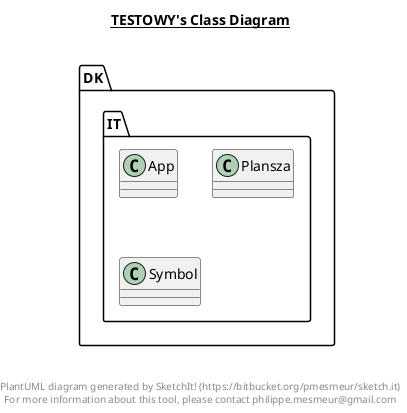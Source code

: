 @startuml

title __TESTOWY's Class Diagram__\n

  namespace DK.IT {
    class DK.IT.App {
    }
  }
  

  namespace DK.IT {
    class DK.IT.Plansza {
    }
  }
  

  namespace DK.IT {
    class DK.IT.Symbol {
    }
  }
  



right footer


PlantUML diagram generated by SketchIt! (https://bitbucket.org/pmesmeur/sketch.it)
For more information about this tool, please contact philippe.mesmeur@gmail.com
endfooter

@enduml
